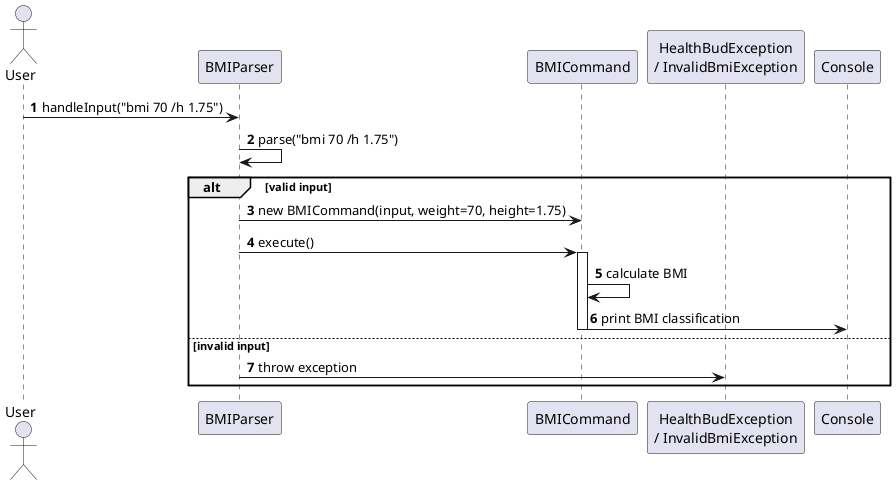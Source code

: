 @startuml
autonumber

actor User
participant Parser as "BMIParser"
participant BMICommand
participant ExceptionHandler as "HealthBudException\n/ InvalidBmiException"
participant Console

User -> Parser: handleInput("bmi 70 /h 1.75")
Parser -> Parser: parse("bmi 70 /h 1.75")

alt valid input
    Parser -> BMICommand: new BMICommand(input, weight=70, height=1.75)
    Parser -> BMICommand: execute()
    activate BMICommand
    BMICommand -> BMICommand: calculate BMI
    BMICommand -> Console: print BMI classification
    deactivate BMICommand
else invalid input
    Parser -> ExceptionHandler: throw exception
end

@enduml